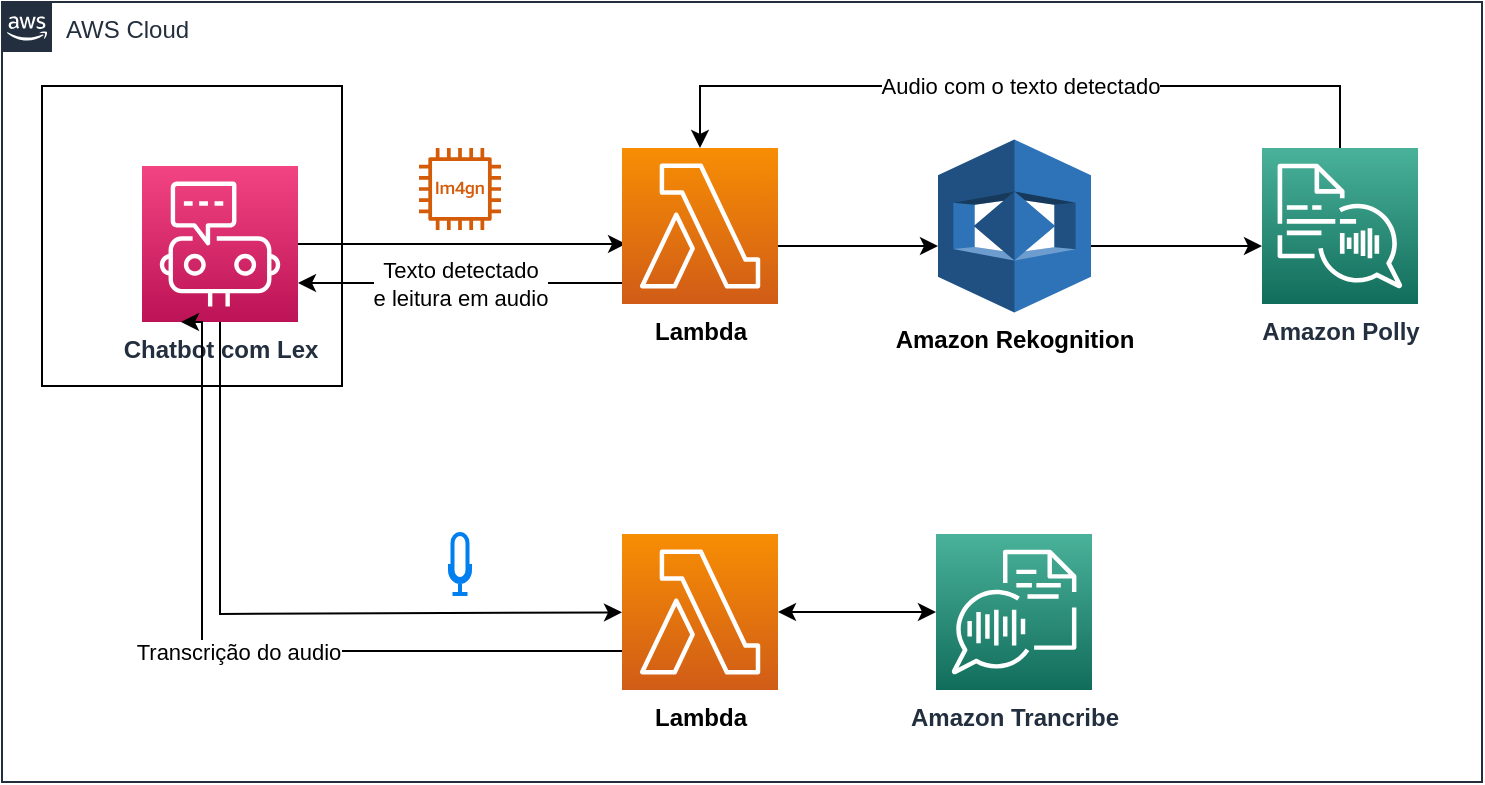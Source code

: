 <mxfile version="21.3.7" type="github">
  <diagram id="Ht1M8jgEwFfnCIfOTk4-" name="Page-1">
    <mxGraphModel dx="1434" dy="767" grid="1" gridSize="10" guides="1" tooltips="1" connect="1" arrows="1" fold="1" page="1" pageScale="1" pageWidth="1169" pageHeight="827" math="0" shadow="0">
      <root>
        <mxCell id="0" />
        <mxCell id="1" parent="0" />
        <mxCell id="UEzPUAAOIrF-is8g5C7q-74" value="AWS Cloud" style="points=[[0,0],[0.25,0],[0.5,0],[0.75,0],[1,0],[1,0.25],[1,0.5],[1,0.75],[1,1],[0.75,1],[0.5,1],[0.25,1],[0,1],[0,0.75],[0,0.5],[0,0.25]];outlineConnect=0;gradientColor=none;html=1;whiteSpace=wrap;fontSize=12;fontStyle=0;shape=mxgraph.aws4.group;grIcon=mxgraph.aws4.group_aws_cloud_alt;strokeColor=#232F3E;fillColor=none;verticalAlign=top;align=left;spacingLeft=30;fontColor=#232F3E;dashed=0;labelBackgroundColor=#ffffff;container=1;pointerEvents=0;collapsible=0;recursiveResize=0;" parent="1" vertex="1">
          <mxGeometry x="50" y="70" width="740" height="390" as="geometry" />
        </mxCell>
        <mxCell id="xXxAxP-vURkMQH5wbkxa-1" value="" style="whiteSpace=wrap;html=1;aspect=fixed;" vertex="1" parent="UEzPUAAOIrF-is8g5C7q-74">
          <mxGeometry x="20" y="42" width="150" height="150" as="geometry" />
        </mxCell>
        <mxCell id="xXxAxP-vURkMQH5wbkxa-2" value="" style="shape=image;html=1;verticalAlign=top;verticalLabelPosition=bottom;labelBackgroundColor=#ffffff;imageAspect=0;aspect=fixed;image=https://cdn1.iconfinder.com/data/icons/bootstrap-vol-3/16/filetype-html-128.png" vertex="1" parent="UEzPUAAOIrF-is8g5C7q-74">
          <mxGeometry x="20" y="42" width="40" height="40" as="geometry" />
        </mxCell>
        <mxCell id="xXxAxP-vURkMQH5wbkxa-8" style="edgeStyle=orthogonalEdgeStyle;rounded=0;orthogonalLoop=1;jettySize=auto;html=1;exitX=1;exitY=0.5;exitDx=0;exitDy=0;exitPerimeter=0;entryX=0.026;entryY=0.615;entryDx=0;entryDy=0;entryPerimeter=0;" edge="1" parent="UEzPUAAOIrF-is8g5C7q-74" source="xXxAxP-vURkMQH5wbkxa-3" target="xXxAxP-vURkMQH5wbkxa-4">
          <mxGeometry relative="1" as="geometry">
            <mxPoint x="260" y="122" as="targetPoint" />
            <Array as="points">
              <mxPoint x="210" y="121" />
              <mxPoint x="210" y="121" />
            </Array>
          </mxGeometry>
        </mxCell>
        <mxCell id="xXxAxP-vURkMQH5wbkxa-3" value="Chatbot com Lex" style="sketch=0;points=[[0,0,0],[0.25,0,0],[0.5,0,0],[0.75,0,0],[1,0,0],[0,1,0],[0.25,1,0],[0.5,1,0],[0.75,1,0],[1,1,0],[0,0.25,0],[0,0.5,0],[0,0.75,0],[1,0.25,0],[1,0.5,0],[1,0.75,0]];points=[[0,0,0],[0.25,0,0],[0.5,0,0],[0.75,0,0],[1,0,0],[0,1,0],[0.25,1,0],[0.5,1,0],[0.75,1,0],[1,1,0],[0,0.25,0],[0,0.5,0],[0,0.75,0],[1,0.25,0],[1,0.5,0],[1,0.75,0]];outlineConnect=0;fontColor=#232F3E;gradientColor=#F34482;gradientDirection=north;fillColor=#BC1356;strokeColor=#ffffff;dashed=0;verticalLabelPosition=bottom;verticalAlign=top;align=center;html=1;fontSize=12;fontStyle=1;aspect=fixed;shape=mxgraph.aws4.resourceIcon;resIcon=mxgraph.aws4.chatbot;" vertex="1" parent="UEzPUAAOIrF-is8g5C7q-74">
          <mxGeometry x="70" y="82" width="78" height="78" as="geometry" />
        </mxCell>
        <mxCell id="xXxAxP-vURkMQH5wbkxa-17" value="" style="edgeStyle=orthogonalEdgeStyle;rounded=0;orthogonalLoop=1;jettySize=auto;html=1;" edge="1" parent="UEzPUAAOIrF-is8g5C7q-74" source="xXxAxP-vURkMQH5wbkxa-4" target="xXxAxP-vURkMQH5wbkxa-9">
          <mxGeometry relative="1" as="geometry">
            <Array as="points">
              <mxPoint x="420" y="122" />
              <mxPoint x="420" y="122" />
            </Array>
          </mxGeometry>
        </mxCell>
        <mxCell id="xXxAxP-vURkMQH5wbkxa-34" value="&lt;div&gt;Texto detectado&lt;/div&gt;&lt;div&gt;e leitura em audio&lt;br&gt;&lt;/div&gt;" style="edgeStyle=orthogonalEdgeStyle;rounded=0;orthogonalLoop=1;jettySize=auto;html=1;entryX=1;entryY=0.75;entryDx=0;entryDy=0;entryPerimeter=0;fontStyle=0" edge="1" parent="UEzPUAAOIrF-is8g5C7q-74" source="xXxAxP-vURkMQH5wbkxa-4" target="xXxAxP-vURkMQH5wbkxa-3">
          <mxGeometry relative="1" as="geometry">
            <Array as="points">
              <mxPoint x="219" y="141" />
            </Array>
          </mxGeometry>
        </mxCell>
        <mxCell id="xXxAxP-vURkMQH5wbkxa-4" value="&lt;b&gt;Lambda&lt;/b&gt;" style="sketch=0;points=[[0,0,0],[0.25,0,0],[0.5,0,0],[0.75,0,0],[1,0,0],[0,1,0],[0.25,1,0],[0.5,1,0],[0.75,1,0],[1,1,0],[0,0.25,0],[0,0.5,0],[0,0.75,0],[1,0.25,0],[1,0.5,0],[1,0.75,0]];outlineConnect=0;fontColor=#000000;gradientColor=#F78E04;gradientDirection=north;fillColor=#D05C17;strokeColor=#ffffff;dashed=0;verticalLabelPosition=bottom;verticalAlign=top;align=center;html=1;fontSize=12;fontStyle=0;aspect=fixed;shape=mxgraph.aws4.resourceIcon;resIcon=mxgraph.aws4.lambda;labelBackgroundColor=default;" vertex="1" parent="UEzPUAAOIrF-is8g5C7q-74">
          <mxGeometry x="310" y="73" width="78" height="78" as="geometry" />
        </mxCell>
        <mxCell id="xXxAxP-vURkMQH5wbkxa-21" value="" style="edgeStyle=orthogonalEdgeStyle;rounded=0;orthogonalLoop=1;jettySize=auto;html=1;" edge="1" parent="UEzPUAAOIrF-is8g5C7q-74" source="xXxAxP-vURkMQH5wbkxa-9" target="xXxAxP-vURkMQH5wbkxa-11">
          <mxGeometry relative="1" as="geometry">
            <Array as="points">
              <mxPoint x="590" y="122" />
              <mxPoint x="590" y="122" />
            </Array>
          </mxGeometry>
        </mxCell>
        <mxCell id="xXxAxP-vURkMQH5wbkxa-9" value="Amazon Rekognition" style="outlineConnect=0;dashed=0;verticalLabelPosition=bottom;verticalAlign=top;align=center;html=1;shape=mxgraph.aws3.rekognition;fillColor=#2E73B8;gradientColor=none;fontStyle=1" vertex="1" parent="UEzPUAAOIrF-is8g5C7q-74">
          <mxGeometry x="468" y="68.75" width="76.5" height="86.5" as="geometry" />
        </mxCell>
        <mxCell id="xXxAxP-vURkMQH5wbkxa-25" value="Audio com o texto detectado" style="edgeStyle=orthogonalEdgeStyle;rounded=0;orthogonalLoop=1;jettySize=auto;html=1;entryX=0.5;entryY=0;entryDx=0;entryDy=0;entryPerimeter=0;" edge="1" parent="UEzPUAAOIrF-is8g5C7q-74" source="xXxAxP-vURkMQH5wbkxa-11" target="xXxAxP-vURkMQH5wbkxa-4">
          <mxGeometry relative="1" as="geometry">
            <Array as="points">
              <mxPoint x="669" y="42" />
              <mxPoint x="349" y="42" />
            </Array>
          </mxGeometry>
        </mxCell>
        <mxCell id="xXxAxP-vURkMQH5wbkxa-11" value="Amazon Polly" style="sketch=0;points=[[0,0,0],[0.25,0,0],[0.5,0,0],[0.75,0,0],[1,0,0],[0,1,0],[0.25,1,0],[0.5,1,0],[0.75,1,0],[1,1,0],[0,0.25,0],[0,0.5,0],[0,0.75,0],[1,0.25,0],[1,0.5,0],[1,0.75,0]];outlineConnect=0;fontColor=#232F3E;gradientColor=#4AB29A;gradientDirection=north;fillColor=#116D5B;strokeColor=#ffffff;dashed=0;verticalLabelPosition=bottom;verticalAlign=top;align=center;html=1;fontSize=12;fontStyle=1;aspect=fixed;shape=mxgraph.aws4.resourceIcon;resIcon=mxgraph.aws4.polly;" vertex="1" parent="UEzPUAAOIrF-is8g5C7q-74">
          <mxGeometry x="630" y="73" width="78" height="78" as="geometry" />
        </mxCell>
        <mxCell id="xXxAxP-vURkMQH5wbkxa-13" value="" style="sketch=0;outlineConnect=0;fontColor=#232F3E;gradientColor=none;fillColor=#D45B07;strokeColor=none;dashed=0;verticalLabelPosition=bottom;verticalAlign=top;align=center;html=1;fontSize=12;fontStyle=0;aspect=fixed;pointerEvents=1;shape=mxgraph.aws4.ec2_im4gn_instance;" vertex="1" parent="UEzPUAAOIrF-is8g5C7q-74">
          <mxGeometry x="208.5" y="73" width="41" height="41" as="geometry" />
        </mxCell>
        <mxCell id="xXxAxP-vURkMQH5wbkxa-51" value="Transcrição do audio" style="edgeStyle=orthogonalEdgeStyle;rounded=0;orthogonalLoop=1;jettySize=auto;html=1;exitX=0;exitY=0.75;exitDx=0;exitDy=0;exitPerimeter=0;entryX=0.25;entryY=1;entryDx=0;entryDy=0;entryPerimeter=0;" edge="1" parent="UEzPUAAOIrF-is8g5C7q-74" source="xXxAxP-vURkMQH5wbkxa-36" target="xXxAxP-vURkMQH5wbkxa-3">
          <mxGeometry relative="1" as="geometry">
            <Array as="points">
              <mxPoint x="100" y="325" />
              <mxPoint x="100" y="160" />
            </Array>
          </mxGeometry>
        </mxCell>
        <mxCell id="xXxAxP-vURkMQH5wbkxa-36" value="&lt;b&gt;Lambda&lt;/b&gt;" style="sketch=0;points=[[0,0,0],[0.25,0,0],[0.5,0,0],[0.75,0,0],[1,0,0],[0,1,0],[0.25,1,0],[0.5,1,0],[0.75,1,0],[1,1,0],[0,0.25,0],[0,0.5,0],[0,0.75,0],[1,0.25,0],[1,0.5,0],[1,0.75,0]];outlineConnect=0;fontColor=#000000;gradientColor=#F78E04;gradientDirection=north;fillColor=#D05C17;strokeColor=#ffffff;dashed=0;verticalLabelPosition=bottom;verticalAlign=top;align=center;html=1;fontSize=12;fontStyle=0;aspect=fixed;shape=mxgraph.aws4.resourceIcon;resIcon=mxgraph.aws4.lambda;labelBackgroundColor=default;" vertex="1" parent="UEzPUAAOIrF-is8g5C7q-74">
          <mxGeometry x="310" y="266" width="78" height="78" as="geometry" />
        </mxCell>
        <mxCell id="xXxAxP-vURkMQH5wbkxa-44" value="" style="endArrow=classic;html=1;rounded=0;" edge="1" parent="UEzPUAAOIrF-is8g5C7q-74" source="xXxAxP-vURkMQH5wbkxa-3" target="xXxAxP-vURkMQH5wbkxa-36">
          <mxGeometry width="50" height="50" relative="1" as="geometry">
            <mxPoint x="510" y="276" as="sourcePoint" />
            <mxPoint x="560" y="226" as="targetPoint" />
            <Array as="points">
              <mxPoint x="109" y="306" />
            </Array>
          </mxGeometry>
        </mxCell>
        <mxCell id="xXxAxP-vURkMQH5wbkxa-47" value="Amazon Trancribe" style="sketch=0;points=[[0,0,0],[0.25,0,0],[0.5,0,0],[0.75,0,0],[1,0,0],[0,1,0],[0.25,1,0],[0.5,1,0],[0.75,1,0],[1,1,0],[0,0.25,0],[0,0.5,0],[0,0.75,0],[1,0.25,0],[1,0.5,0],[1,0.75,0]];outlineConnect=0;fontColor=#232F3E;gradientColor=#4AB29A;gradientDirection=north;fillColor=#116D5B;strokeColor=#ffffff;dashed=0;verticalLabelPosition=bottom;verticalAlign=top;align=center;html=1;fontSize=12;fontStyle=1;aspect=fixed;shape=mxgraph.aws4.resourceIcon;resIcon=mxgraph.aws4.transcribe;" vertex="1" parent="UEzPUAAOIrF-is8g5C7q-74">
          <mxGeometry x="467" y="266" width="78" height="78" as="geometry" />
        </mxCell>
        <mxCell id="xXxAxP-vURkMQH5wbkxa-48" value="" style="endArrow=classic;startArrow=classic;html=1;rounded=0;exitX=1;exitY=0.5;exitDx=0;exitDy=0;exitPerimeter=0;" edge="1" parent="UEzPUAAOIrF-is8g5C7q-74" source="xXxAxP-vURkMQH5wbkxa-36" target="xXxAxP-vURkMQH5wbkxa-47">
          <mxGeometry width="50" height="50" relative="1" as="geometry">
            <mxPoint x="510" y="276" as="sourcePoint" />
            <mxPoint x="560" y="226" as="targetPoint" />
          </mxGeometry>
        </mxCell>
        <mxCell id="xXxAxP-vURkMQH5wbkxa-49" value="" style="html=1;verticalLabelPosition=bottom;align=center;labelBackgroundColor=#ffffff;verticalAlign=top;strokeWidth=2;strokeColor=#0080F0;shadow=0;dashed=0;shape=mxgraph.ios7.icons.microphone;" vertex="1" parent="UEzPUAAOIrF-is8g5C7q-74">
          <mxGeometry x="224" y="266" width="10" height="30" as="geometry" />
        </mxCell>
      </root>
    </mxGraphModel>
  </diagram>
</mxfile>
